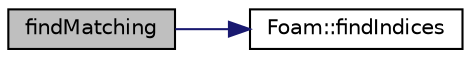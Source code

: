 digraph "findMatching"
{
  bgcolor="transparent";
  edge [fontname="Helvetica",fontsize="10",labelfontname="Helvetica",labelfontsize="10"];
  node [fontname="Helvetica",fontsize="10",shape=record];
  rankdir="LR";
  Node1 [label="findMatching",height=0.2,width=0.4,color="black", fillcolor="grey75", style="filled", fontcolor="black"];
  Node1 -> Node2 [color="midnightblue",fontsize="10",style="solid",fontname="Helvetica"];
  Node2 [label="Foam::findIndices",height=0.2,width=0.4,color="black",URL="$a10936.html#a397299eb3cd05ecb81797e7109e2f0b9",tooltip="Find all occurences of given element. Linear search. "];
}
